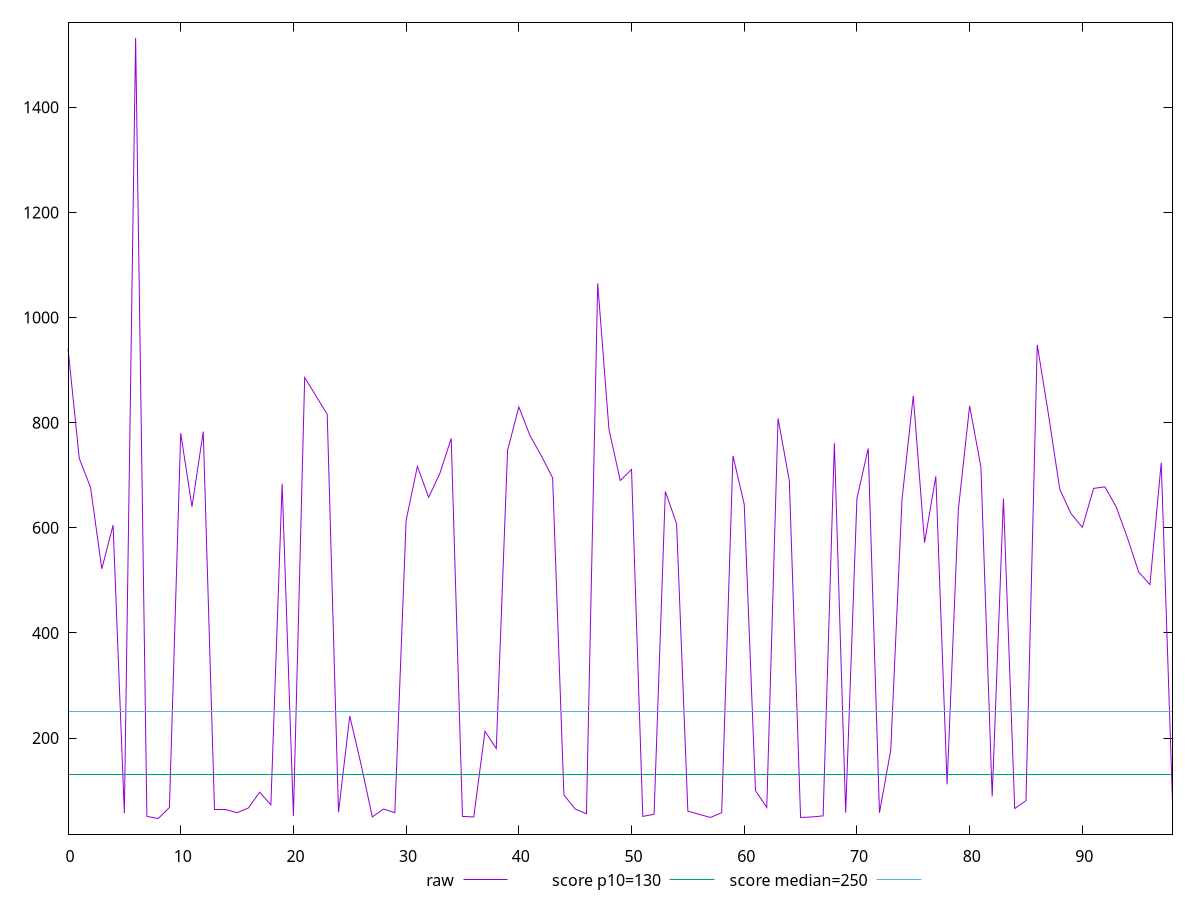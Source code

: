 reset

$raw <<EOF
0 941
1 732
2 677
3 522
4 605
5 57
6 1532.0000000000018
7 51
8 47
9 68
10 780
11 640
12 783
13 64
14 64
15 58
16 67
17 97
18 73
19 684
20 52
21 886
22 850.9999999999991
23 816
24 59
25 242
26 149.99999999999977
27 50
28 65
29 58
30 614
31 717
32 658
33 704
34 770
35 51
36 50
37 213
38 180
39 747
40 830
41 775
42 737
43 695
44 92
45 65
46 56
47 1065
48 787
49 690
50 711
51 50.99999999999977
52 55
53 669
54 608
55 61
56 55
57 49
58 58
59 737
60 645
61 100
62 68
63 808
64 690
65 49
66 50
67 52.00000000000023
68 761
69 57.99999999999977
70 656
71 751
72 58
73 177
74 654
75 851
76 572
77 698
78 112
79 635
80 832
81 716
82 89
83 656
84 66
85 81
86 948
87 815
88 673
89 627
90 601
91 675
92 678
93 640
94 581
95 516
96 492
97 724
98 80
EOF

set key outside below
set xrange [0:98]
set yrange [17.29999999999996:1561.7000000000019]
set trange [17.29999999999996:1561.7000000000019]
set terminal svg size 640, 500 enhanced background rgb 'white'
set output "reports/report_00027_2021-02-24T12-40-31.850Z/max-potential-fid/samples/card/raw/values.svg"

plot $raw title "raw" with line, \
     130 title "score p10=130", \
     250 title "score median=250"

reset
